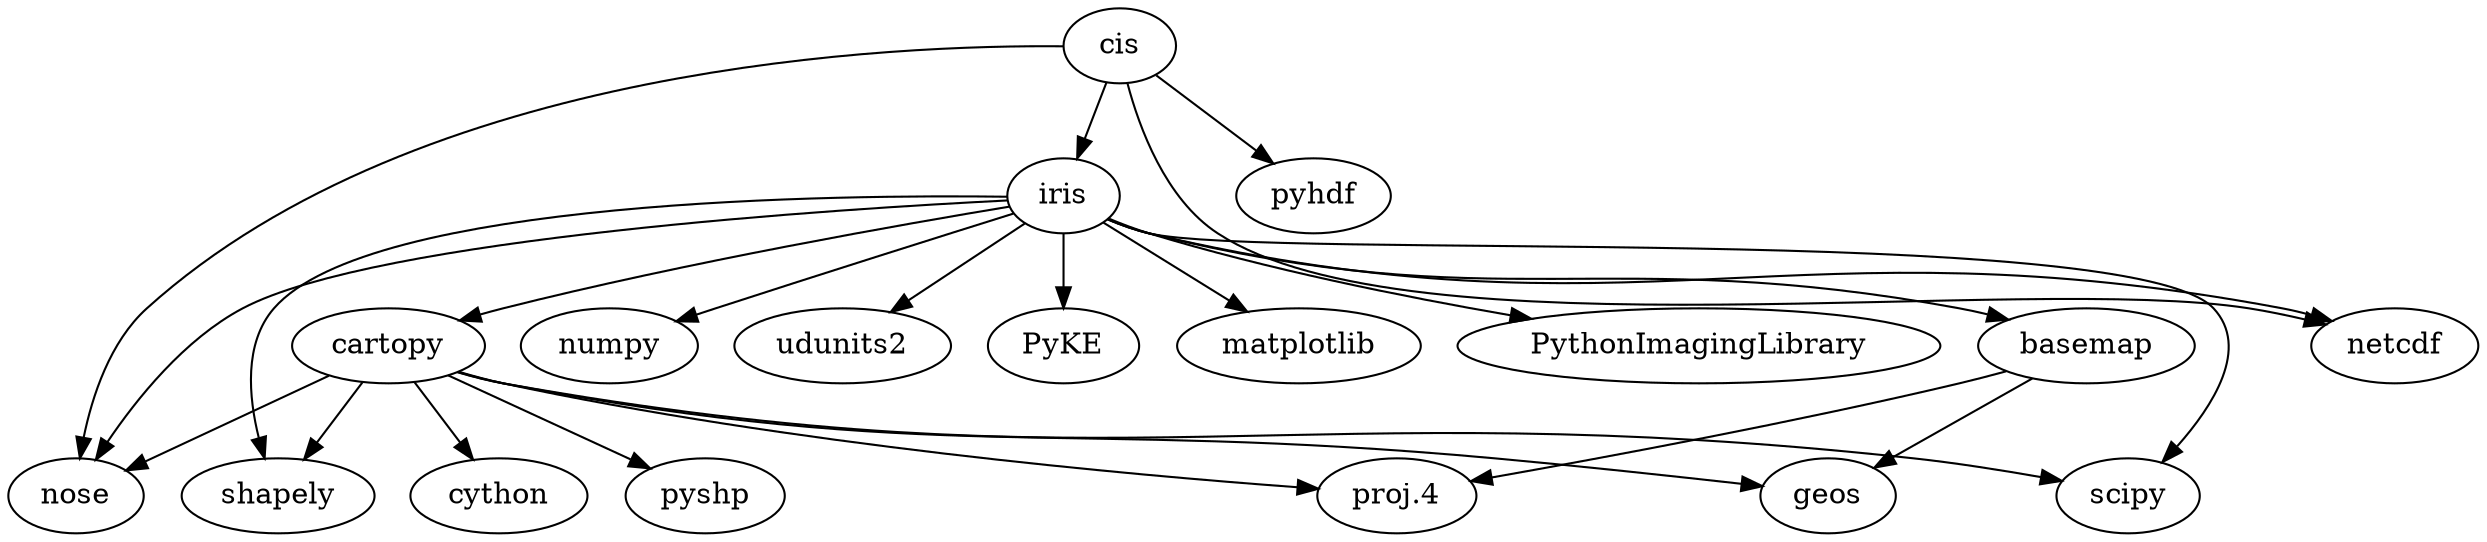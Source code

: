 digraph cis {
    cis -> iris;
    cis -> nose;
    cis -> netcdf;
	cis -> pyhdf;

    iris -> netcdf;
    iris -> nose;
    iris -> numpy;
    iris -> scipy;
    iris -> udunits2;
    iris -> PyKE;
    iris -> matplotlib;
    iris -> cartopy;
    iris -> PythonImagingLibrary;
    iris -> basemap;
    iris -> shapely;
    
    basemap -> "proj.4";
    basemap -> geos;

    cartopy -> cython;
    cartopy -> "proj.4";
    cartopy -> geos;
    cartopy -> shapely;
    cartopy -> pyshp;
    cartopy -> nose;
    cartopy -> scipy;    

}

